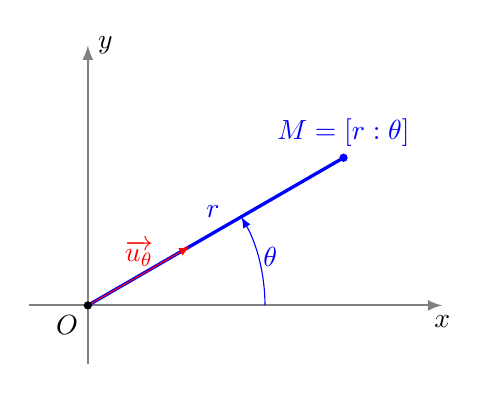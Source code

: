 \begin{tikzpicture}[scale=1.5]

% Axes
     \draw[->,>=latex,thick, gray] (-0.5,0)--(3,0) node[below,black] {$x$};
     \draw[->,>=latex,thick, gray] (0,-0.5)--(0,2.2) node[right,black] {$y$};


  \draw[very thick, blue] (0,0)--+(30:2.5) node[above]{$M=[r:\theta]$};
   \fill[blue] (30:2.5) circle (1pt);
    \node[blue, above] at (32:1.25) {$r$};

  \draw[->,>=latex, red] (0,0)--+(30:1) node[midway, above]{$\overrightarrow{u_{\theta}}$};
    \draw[->, >=latex, blue] (0:1.5) arc(0:30:1.5) ;
    \node[blue] at (15:1.6) {$\theta$};

 \fill (0:0) circle (1pt)  node[below left] {$O$};

\end{tikzpicture}
